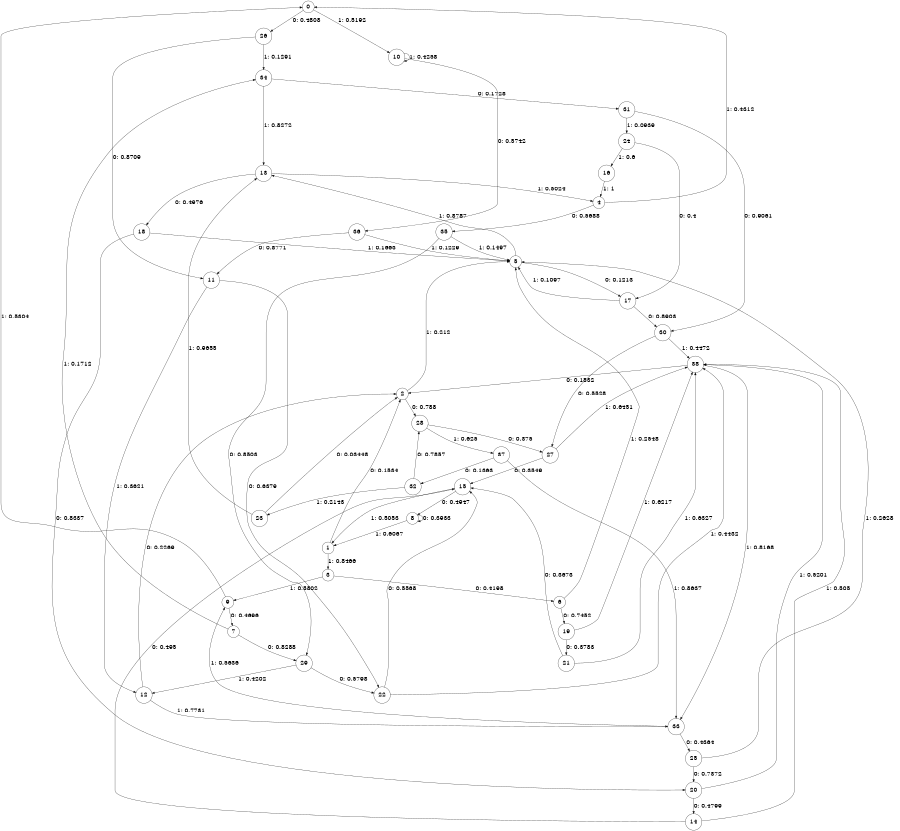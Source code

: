 digraph "ch1faceL9" {
size = "6,8.5";
ratio = "fill";
node [shape = circle];
node [fontsize = 24];
edge [fontsize = 24];
0 -> 26 [label = "0: 0.4808   "];
0 -> 10 [label = "1: 0.5192   "];
1 -> 2 [label = "0: 0.1534   "];
1 -> 3 [label = "1: 0.8466   "];
2 -> 28 [label = "0: 0.788    "];
2 -> 5 [label = "1: 0.212    "];
3 -> 6 [label = "0: 0.4198   "];
3 -> 9 [label = "1: 0.5802   "];
4 -> 35 [label = "0: 0.5688   "];
4 -> 0 [label = "1: 0.4312   "];
5 -> 17 [label = "0: 0.1213   "];
5 -> 13 [label = "1: 0.8787   "];
6 -> 19 [label = "0: 0.7452   "];
6 -> 5 [label = "1: 0.2548   "];
7 -> 29 [label = "0: 0.8288   "];
7 -> 34 [label = "1: 0.1712   "];
8 -> 8 [label = "0: 0.3933   "];
8 -> 1 [label = "1: 0.6067   "];
9 -> 7 [label = "0: 0.4696   "];
9 -> 0 [label = "1: 0.5304   "];
10 -> 36 [label = "0: 0.5742   "];
10 -> 10 [label = "1: 0.4258   "];
11 -> 22 [label = "0: 0.6379   "];
11 -> 12 [label = "1: 0.3621   "];
12 -> 2 [label = "0: 0.2269   "];
12 -> 33 [label = "1: 0.7731   "];
13 -> 18 [label = "0: 0.4976   "];
13 -> 4 [label = "1: 0.5024   "];
14 -> 15 [label = "0: 0.495    "];
14 -> 38 [label = "1: 0.505    "];
15 -> 8 [label = "0: 0.4947   "];
15 -> 1 [label = "1: 0.5053   "];
16 -> 4 [label = "1: 1        "];
17 -> 30 [label = "0: 0.8903   "];
17 -> 5 [label = "1: 0.1097   "];
18 -> 20 [label = "0: 0.8337   "];
18 -> 5 [label = "1: 0.1663   "];
19 -> 21 [label = "0: 0.3783   "];
19 -> 38 [label = "1: 0.6217   "];
20 -> 14 [label = "0: 0.4799   "];
20 -> 38 [label = "1: 0.5201   "];
21 -> 15 [label = "0: 0.3673   "];
21 -> 38 [label = "1: 0.6327   "];
22 -> 15 [label = "0: 0.5568   "];
22 -> 38 [label = "1: 0.4432   "];
23 -> 2 [label = "0: 0.03448  "];
23 -> 13 [label = "1: 0.9655   "];
24 -> 17 [label = "0: 0.4      "];
24 -> 16 [label = "1: 0.6      "];
25 -> 20 [label = "0: 0.7372   "];
25 -> 5 [label = "1: 0.2628   "];
26 -> 11 [label = "0: 0.8709   "];
26 -> 34 [label = "1: 0.1291   "];
27 -> 15 [label = "0: 0.3549   "];
27 -> 38 [label = "1: 0.6451   "];
28 -> 27 [label = "0: 0.375    "];
28 -> 37 [label = "1: 0.625    "];
29 -> 22 [label = "0: 0.5798   "];
29 -> 12 [label = "1: 0.4202   "];
30 -> 27 [label = "0: 0.5528   "];
30 -> 38 [label = "1: 0.4472   "];
31 -> 30 [label = "0: 0.9061   "];
31 -> 24 [label = "1: 0.0939   "];
32 -> 28 [label = "0: 0.7857   "];
32 -> 23 [label = "1: 0.2143   "];
33 -> 25 [label = "0: 0.4364   "];
33 -> 9 [label = "1: 0.5636   "];
34 -> 31 [label = "0: 0.1728   "];
34 -> 13 [label = "1: 0.8272   "];
35 -> 29 [label = "0: 0.8503   "];
35 -> 5 [label = "1: 0.1497   "];
36 -> 11 [label = "0: 0.8771   "];
36 -> 5 [label = "1: 0.1229   "];
37 -> 32 [label = "0: 0.1363   "];
37 -> 33 [label = "1: 0.8637   "];
38 -> 2 [label = "0: 0.1832   "];
38 -> 33 [label = "1: 0.8168   "];
}